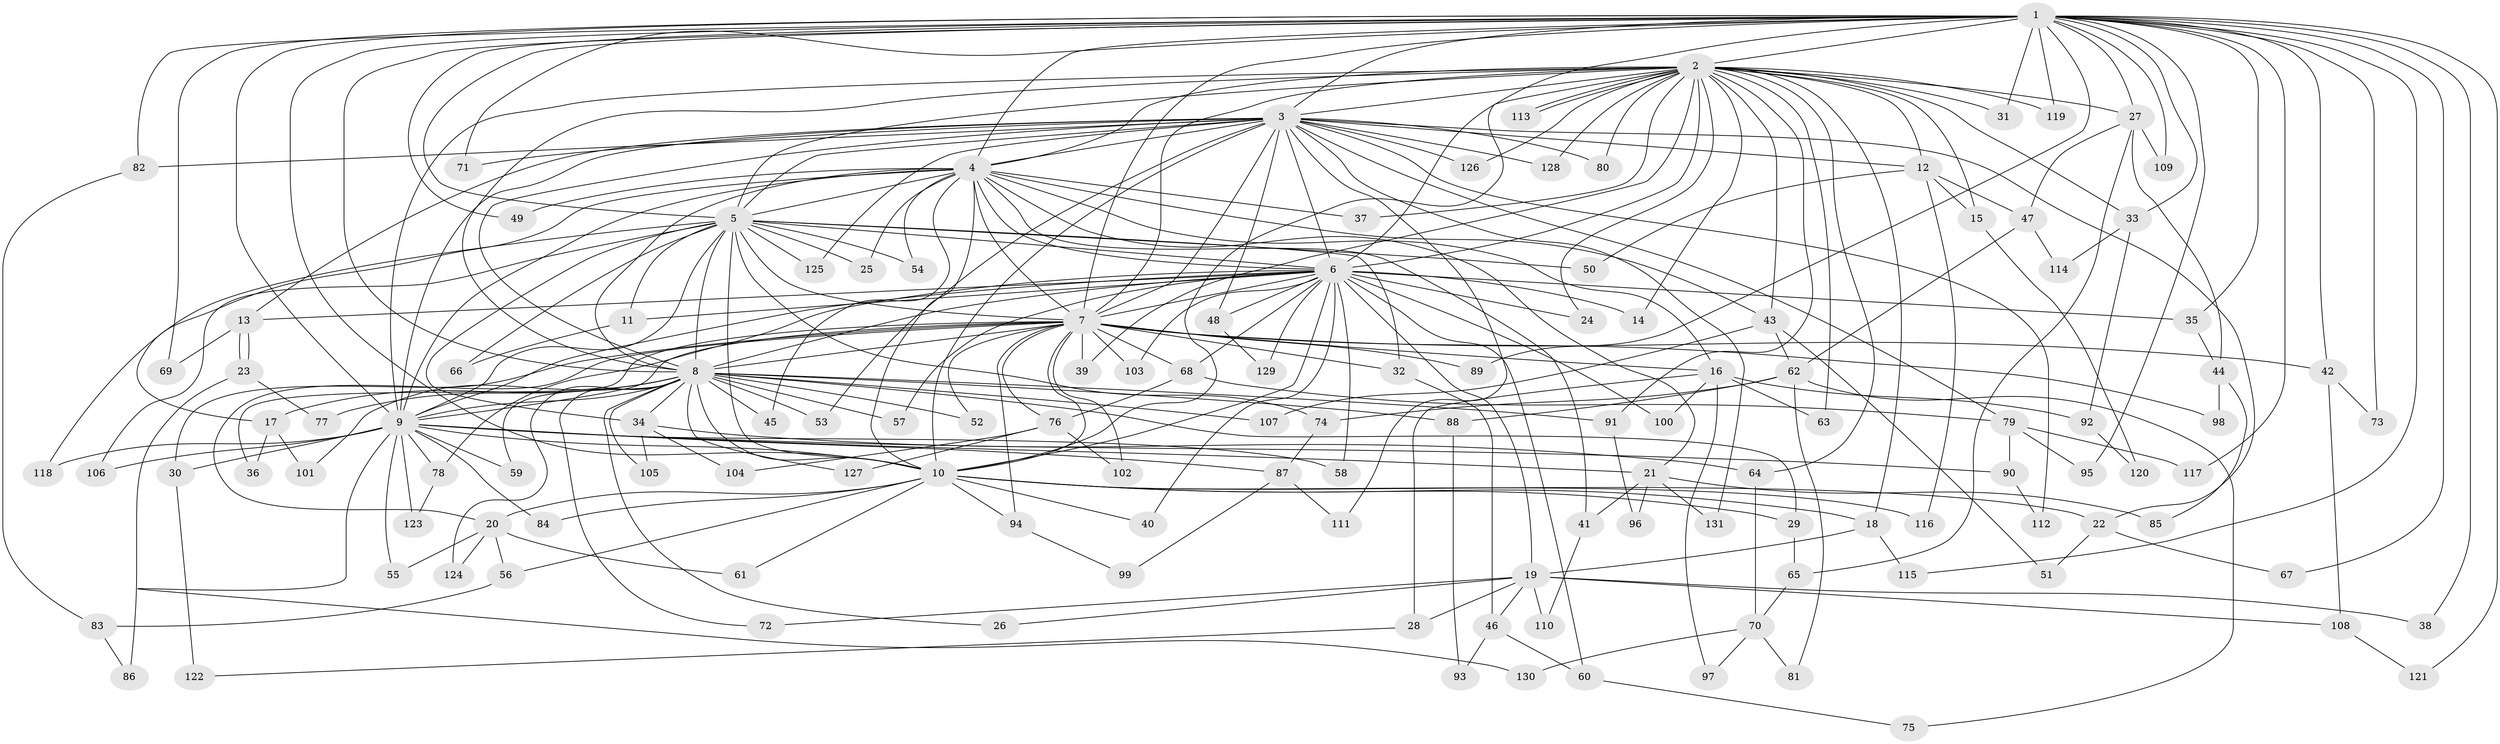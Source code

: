 // coarse degree distribution, {3: 0.25757575757575757, 22: 0.030303030303030304, 2: 0.2727272727272727, 20: 0.030303030303030304, 5: 0.10606060606060606, 4: 0.16666666666666666, 21: 0.015151515151515152, 8: 0.015151515151515152, 17: 0.015151515151515152, 7: 0.030303030303030304, 18: 0.015151515151515152, 1: 0.015151515151515152, 6: 0.015151515151515152, 19: 0.015151515151515152}
// Generated by graph-tools (version 1.1) at 2025/36/03/04/25 23:36:16]
// undirected, 131 vertices, 287 edges
graph export_dot {
  node [color=gray90,style=filled];
  1;
  2;
  3;
  4;
  5;
  6;
  7;
  8;
  9;
  10;
  11;
  12;
  13;
  14;
  15;
  16;
  17;
  18;
  19;
  20;
  21;
  22;
  23;
  24;
  25;
  26;
  27;
  28;
  29;
  30;
  31;
  32;
  33;
  34;
  35;
  36;
  37;
  38;
  39;
  40;
  41;
  42;
  43;
  44;
  45;
  46;
  47;
  48;
  49;
  50;
  51;
  52;
  53;
  54;
  55;
  56;
  57;
  58;
  59;
  60;
  61;
  62;
  63;
  64;
  65;
  66;
  67;
  68;
  69;
  70;
  71;
  72;
  73;
  74;
  75;
  76;
  77;
  78;
  79;
  80;
  81;
  82;
  83;
  84;
  85;
  86;
  87;
  88;
  89;
  90;
  91;
  92;
  93;
  94;
  95;
  96;
  97;
  98;
  99;
  100;
  101;
  102;
  103;
  104;
  105;
  106;
  107;
  108;
  109;
  110;
  111;
  112;
  113;
  114;
  115;
  116;
  117;
  118;
  119;
  120;
  121;
  122;
  123;
  124;
  125;
  126;
  127;
  128;
  129;
  130;
  131;
  1 -- 2;
  1 -- 3;
  1 -- 4;
  1 -- 5;
  1 -- 6;
  1 -- 7;
  1 -- 8;
  1 -- 9;
  1 -- 10;
  1 -- 27;
  1 -- 31;
  1 -- 33;
  1 -- 35;
  1 -- 38;
  1 -- 42;
  1 -- 49;
  1 -- 67;
  1 -- 69;
  1 -- 71;
  1 -- 73;
  1 -- 82;
  1 -- 89;
  1 -- 95;
  1 -- 109;
  1 -- 115;
  1 -- 117;
  1 -- 119;
  1 -- 121;
  2 -- 3;
  2 -- 4;
  2 -- 5;
  2 -- 6;
  2 -- 7;
  2 -- 8;
  2 -- 9;
  2 -- 10;
  2 -- 12;
  2 -- 14;
  2 -- 15;
  2 -- 18;
  2 -- 24;
  2 -- 27;
  2 -- 31;
  2 -- 33;
  2 -- 37;
  2 -- 39;
  2 -- 43;
  2 -- 63;
  2 -- 64;
  2 -- 80;
  2 -- 91;
  2 -- 113;
  2 -- 113;
  2 -- 119;
  2 -- 126;
  2 -- 128;
  3 -- 4;
  3 -- 5;
  3 -- 6;
  3 -- 7;
  3 -- 8;
  3 -- 9;
  3 -- 10;
  3 -- 12;
  3 -- 13;
  3 -- 22;
  3 -- 48;
  3 -- 53;
  3 -- 71;
  3 -- 79;
  3 -- 80;
  3 -- 82;
  3 -- 111;
  3 -- 112;
  3 -- 125;
  3 -- 126;
  3 -- 128;
  3 -- 131;
  4 -- 5;
  4 -- 6;
  4 -- 7;
  4 -- 8;
  4 -- 9;
  4 -- 10;
  4 -- 16;
  4 -- 17;
  4 -- 21;
  4 -- 25;
  4 -- 37;
  4 -- 41;
  4 -- 43;
  4 -- 45;
  4 -- 49;
  4 -- 54;
  5 -- 6;
  5 -- 7;
  5 -- 8;
  5 -- 9;
  5 -- 10;
  5 -- 11;
  5 -- 25;
  5 -- 32;
  5 -- 34;
  5 -- 50;
  5 -- 54;
  5 -- 66;
  5 -- 74;
  5 -- 106;
  5 -- 118;
  5 -- 125;
  6 -- 7;
  6 -- 8;
  6 -- 9;
  6 -- 10;
  6 -- 11;
  6 -- 13;
  6 -- 14;
  6 -- 19;
  6 -- 24;
  6 -- 35;
  6 -- 40;
  6 -- 48;
  6 -- 57;
  6 -- 58;
  6 -- 60;
  6 -- 68;
  6 -- 78;
  6 -- 100;
  6 -- 103;
  6 -- 129;
  7 -- 8;
  7 -- 9;
  7 -- 10;
  7 -- 16;
  7 -- 20;
  7 -- 30;
  7 -- 32;
  7 -- 36;
  7 -- 39;
  7 -- 42;
  7 -- 52;
  7 -- 68;
  7 -- 76;
  7 -- 89;
  7 -- 94;
  7 -- 98;
  7 -- 102;
  7 -- 103;
  8 -- 9;
  8 -- 10;
  8 -- 17;
  8 -- 26;
  8 -- 29;
  8 -- 34;
  8 -- 45;
  8 -- 52;
  8 -- 53;
  8 -- 57;
  8 -- 59;
  8 -- 72;
  8 -- 77;
  8 -- 88;
  8 -- 91;
  8 -- 101;
  8 -- 105;
  8 -- 107;
  8 -- 124;
  8 -- 127;
  9 -- 10;
  9 -- 21;
  9 -- 30;
  9 -- 55;
  9 -- 58;
  9 -- 59;
  9 -- 78;
  9 -- 84;
  9 -- 87;
  9 -- 90;
  9 -- 106;
  9 -- 118;
  9 -- 123;
  9 -- 130;
  10 -- 18;
  10 -- 20;
  10 -- 22;
  10 -- 29;
  10 -- 40;
  10 -- 56;
  10 -- 61;
  10 -- 84;
  10 -- 94;
  10 -- 116;
  11 -- 66;
  12 -- 15;
  12 -- 47;
  12 -- 50;
  12 -- 116;
  13 -- 23;
  13 -- 23;
  13 -- 69;
  15 -- 120;
  16 -- 28;
  16 -- 63;
  16 -- 92;
  16 -- 97;
  16 -- 100;
  17 -- 36;
  17 -- 101;
  18 -- 19;
  18 -- 115;
  19 -- 26;
  19 -- 28;
  19 -- 38;
  19 -- 46;
  19 -- 72;
  19 -- 108;
  19 -- 110;
  20 -- 55;
  20 -- 56;
  20 -- 61;
  20 -- 124;
  21 -- 41;
  21 -- 85;
  21 -- 96;
  21 -- 131;
  22 -- 51;
  22 -- 67;
  23 -- 77;
  23 -- 86;
  27 -- 44;
  27 -- 47;
  27 -- 65;
  27 -- 109;
  28 -- 122;
  29 -- 65;
  30 -- 122;
  32 -- 46;
  33 -- 92;
  33 -- 114;
  34 -- 64;
  34 -- 104;
  34 -- 105;
  35 -- 44;
  41 -- 110;
  42 -- 73;
  42 -- 108;
  43 -- 51;
  43 -- 62;
  43 -- 107;
  44 -- 85;
  44 -- 98;
  46 -- 60;
  46 -- 93;
  47 -- 62;
  47 -- 114;
  48 -- 129;
  56 -- 83;
  60 -- 75;
  62 -- 74;
  62 -- 75;
  62 -- 81;
  62 -- 88;
  64 -- 70;
  65 -- 70;
  68 -- 76;
  68 -- 79;
  70 -- 81;
  70 -- 97;
  70 -- 130;
  74 -- 87;
  76 -- 102;
  76 -- 104;
  76 -- 127;
  78 -- 123;
  79 -- 90;
  79 -- 95;
  79 -- 117;
  82 -- 83;
  83 -- 86;
  87 -- 99;
  87 -- 111;
  88 -- 93;
  90 -- 112;
  91 -- 96;
  92 -- 120;
  94 -- 99;
  108 -- 121;
}
